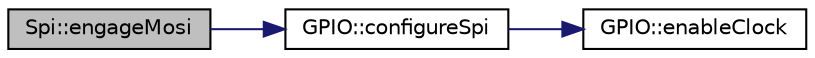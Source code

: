 digraph "Spi::engageMosi"
{
 // LATEX_PDF_SIZE
  edge [fontname="Helvetica",fontsize="10",labelfontname="Helvetica",labelfontsize="10"];
  node [fontname="Helvetica",fontsize="10",shape=record];
  rankdir="LR";
  Node1 [label="Spi::engageMosi",height=0.2,width=0.4,color="black", fillcolor="grey75", style="filled", fontcolor="black",tooltip=" "];
  Node1 -> Node2 [color="midnightblue",fontsize="10",style="solid",fontname="Helvetica"];
  Node2 [label="GPIO::configureSpi",height=0.2,width=0.4,color="black", fillcolor="white", style="filled",URL="$classGPIO.html#a661baa554a3dd8c032b3426437377d00",tooltip=" "];
  Node2 -> Node3 [color="midnightblue",fontsize="10",style="solid",fontname="Helvetica"];
  Node3 [label="GPIO::enableClock",height=0.2,width=0.4,color="black", fillcolor="white", style="filled",URL="$classGPIO.html#a8938d91d0c11cc8772bb5f017148dadf",tooltip=" "];
}
